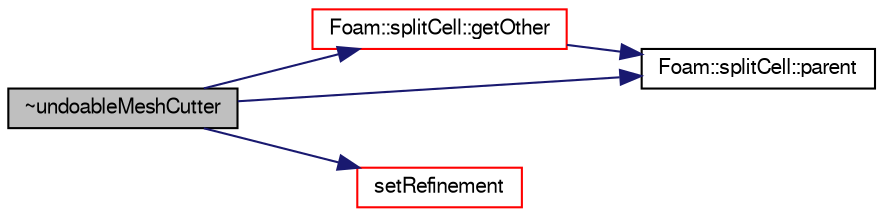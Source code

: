 digraph "~undoableMeshCutter"
{
  bgcolor="transparent";
  edge [fontname="FreeSans",fontsize="10",labelfontname="FreeSans",labelfontsize="10"];
  node [fontname="FreeSans",fontsize="10",shape=record];
  rankdir="LR";
  Node2 [label="~undoableMeshCutter",height=0.2,width=0.4,color="black", fillcolor="grey75", style="filled", fontcolor="black"];
  Node2 -> Node3 [color="midnightblue",fontsize="10",style="solid",fontname="FreeSans"];
  Node3 [label="Foam::splitCell::getOther",height=0.2,width=0.4,color="red",URL="$a21526.html#ae470ddffb5db2f30deda7a5fd0ce23b4",tooltip="Returns other half of split cell. I.e. slave if this is master. "];
  Node3 -> Node49 [color="midnightblue",fontsize="10",style="solid",fontname="FreeSans"];
  Node49 [label="Foam::splitCell::parent",height=0.2,width=0.4,color="black",URL="$a21526.html#a20b4a43bd8e8a11ce7273527d3e401a4"];
  Node2 -> Node49 [color="midnightblue",fontsize="10",style="solid",fontname="FreeSans"];
  Node2 -> Node51 [color="midnightblue",fontsize="10",style="solid",fontname="FreeSans"];
  Node51 [label="setRefinement",height=0.2,width=0.4,color="red",URL="$a21518.html#af594f49e4feca31d01fd3c3ce894581e",tooltip="Refine cells acc. to cellCuts. Plays topology changes. "];
}
